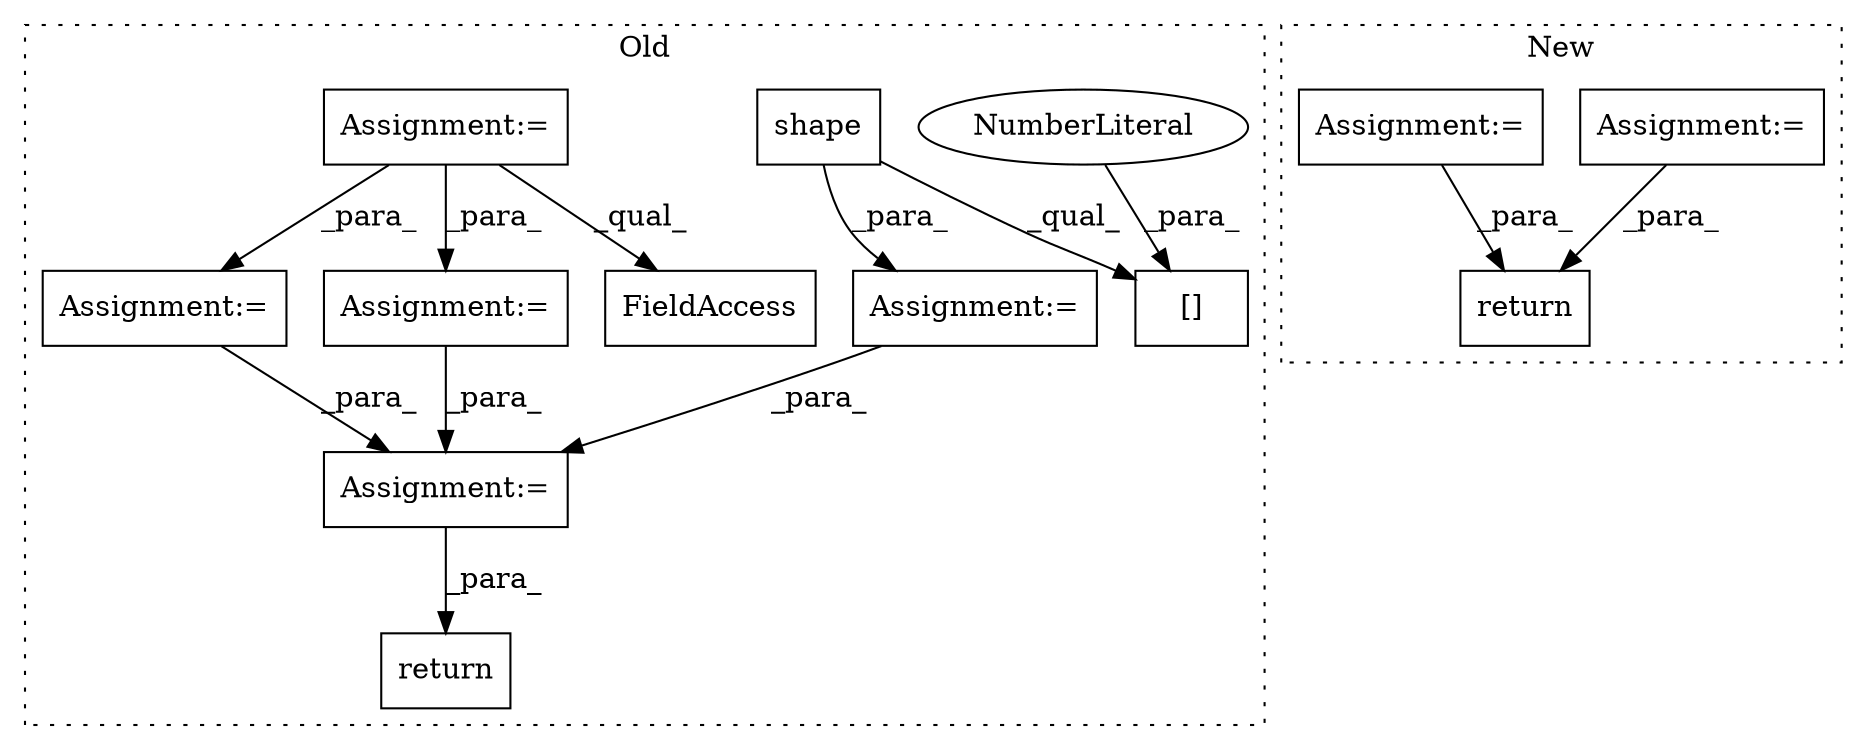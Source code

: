 digraph G {
subgraph cluster0 {
1 [label="shape" a="32" s="3192,3219" l="6,1" shape="box"];
3 [label="Assignment:=" a="7" s="3486" l="1" shape="box"];
4 [label="return" a="41" s="3660" l="7" shape="box"];
5 [label="Assignment:=" a="7" s="3357" l="1" shape="box"];
6 [label="[]" a="2" s="3181,3222" l="40,1" shape="box"];
7 [label="NumberLiteral" a="34" s="3221" l="1" shape="ellipse"];
8 [label="Assignment:=" a="7" s="2718" l="15" shape="box"];
9 [label="Assignment:=" a="7" s="3078" l="1" shape="box"];
10 [label="FieldAccess" a="22" s="2916" l="22" shape="box"];
12 [label="Assignment:=" a="7" s="3527" l="1" shape="box"];
label = "Old";
style="dotted";
}
subgraph cluster1 {
2 [label="return" a="41" s="1609" l="7" shape="box"];
11 [label="Assignment:=" a="7" s="1558" l="1" shape="box"];
13 [label="Assignment:=" a="7" s="1493" l="1" shape="box"];
label = "New";
style="dotted";
}
1 -> 3 [label="_para_"];
1 -> 6 [label="_qual_"];
3 -> 12 [label="_para_"];
5 -> 12 [label="_para_"];
7 -> 6 [label="_para_"];
8 -> 5 [label="_para_"];
8 -> 10 [label="_qual_"];
8 -> 9 [label="_para_"];
9 -> 12 [label="_para_"];
11 -> 2 [label="_para_"];
12 -> 4 [label="_para_"];
13 -> 2 [label="_para_"];
}